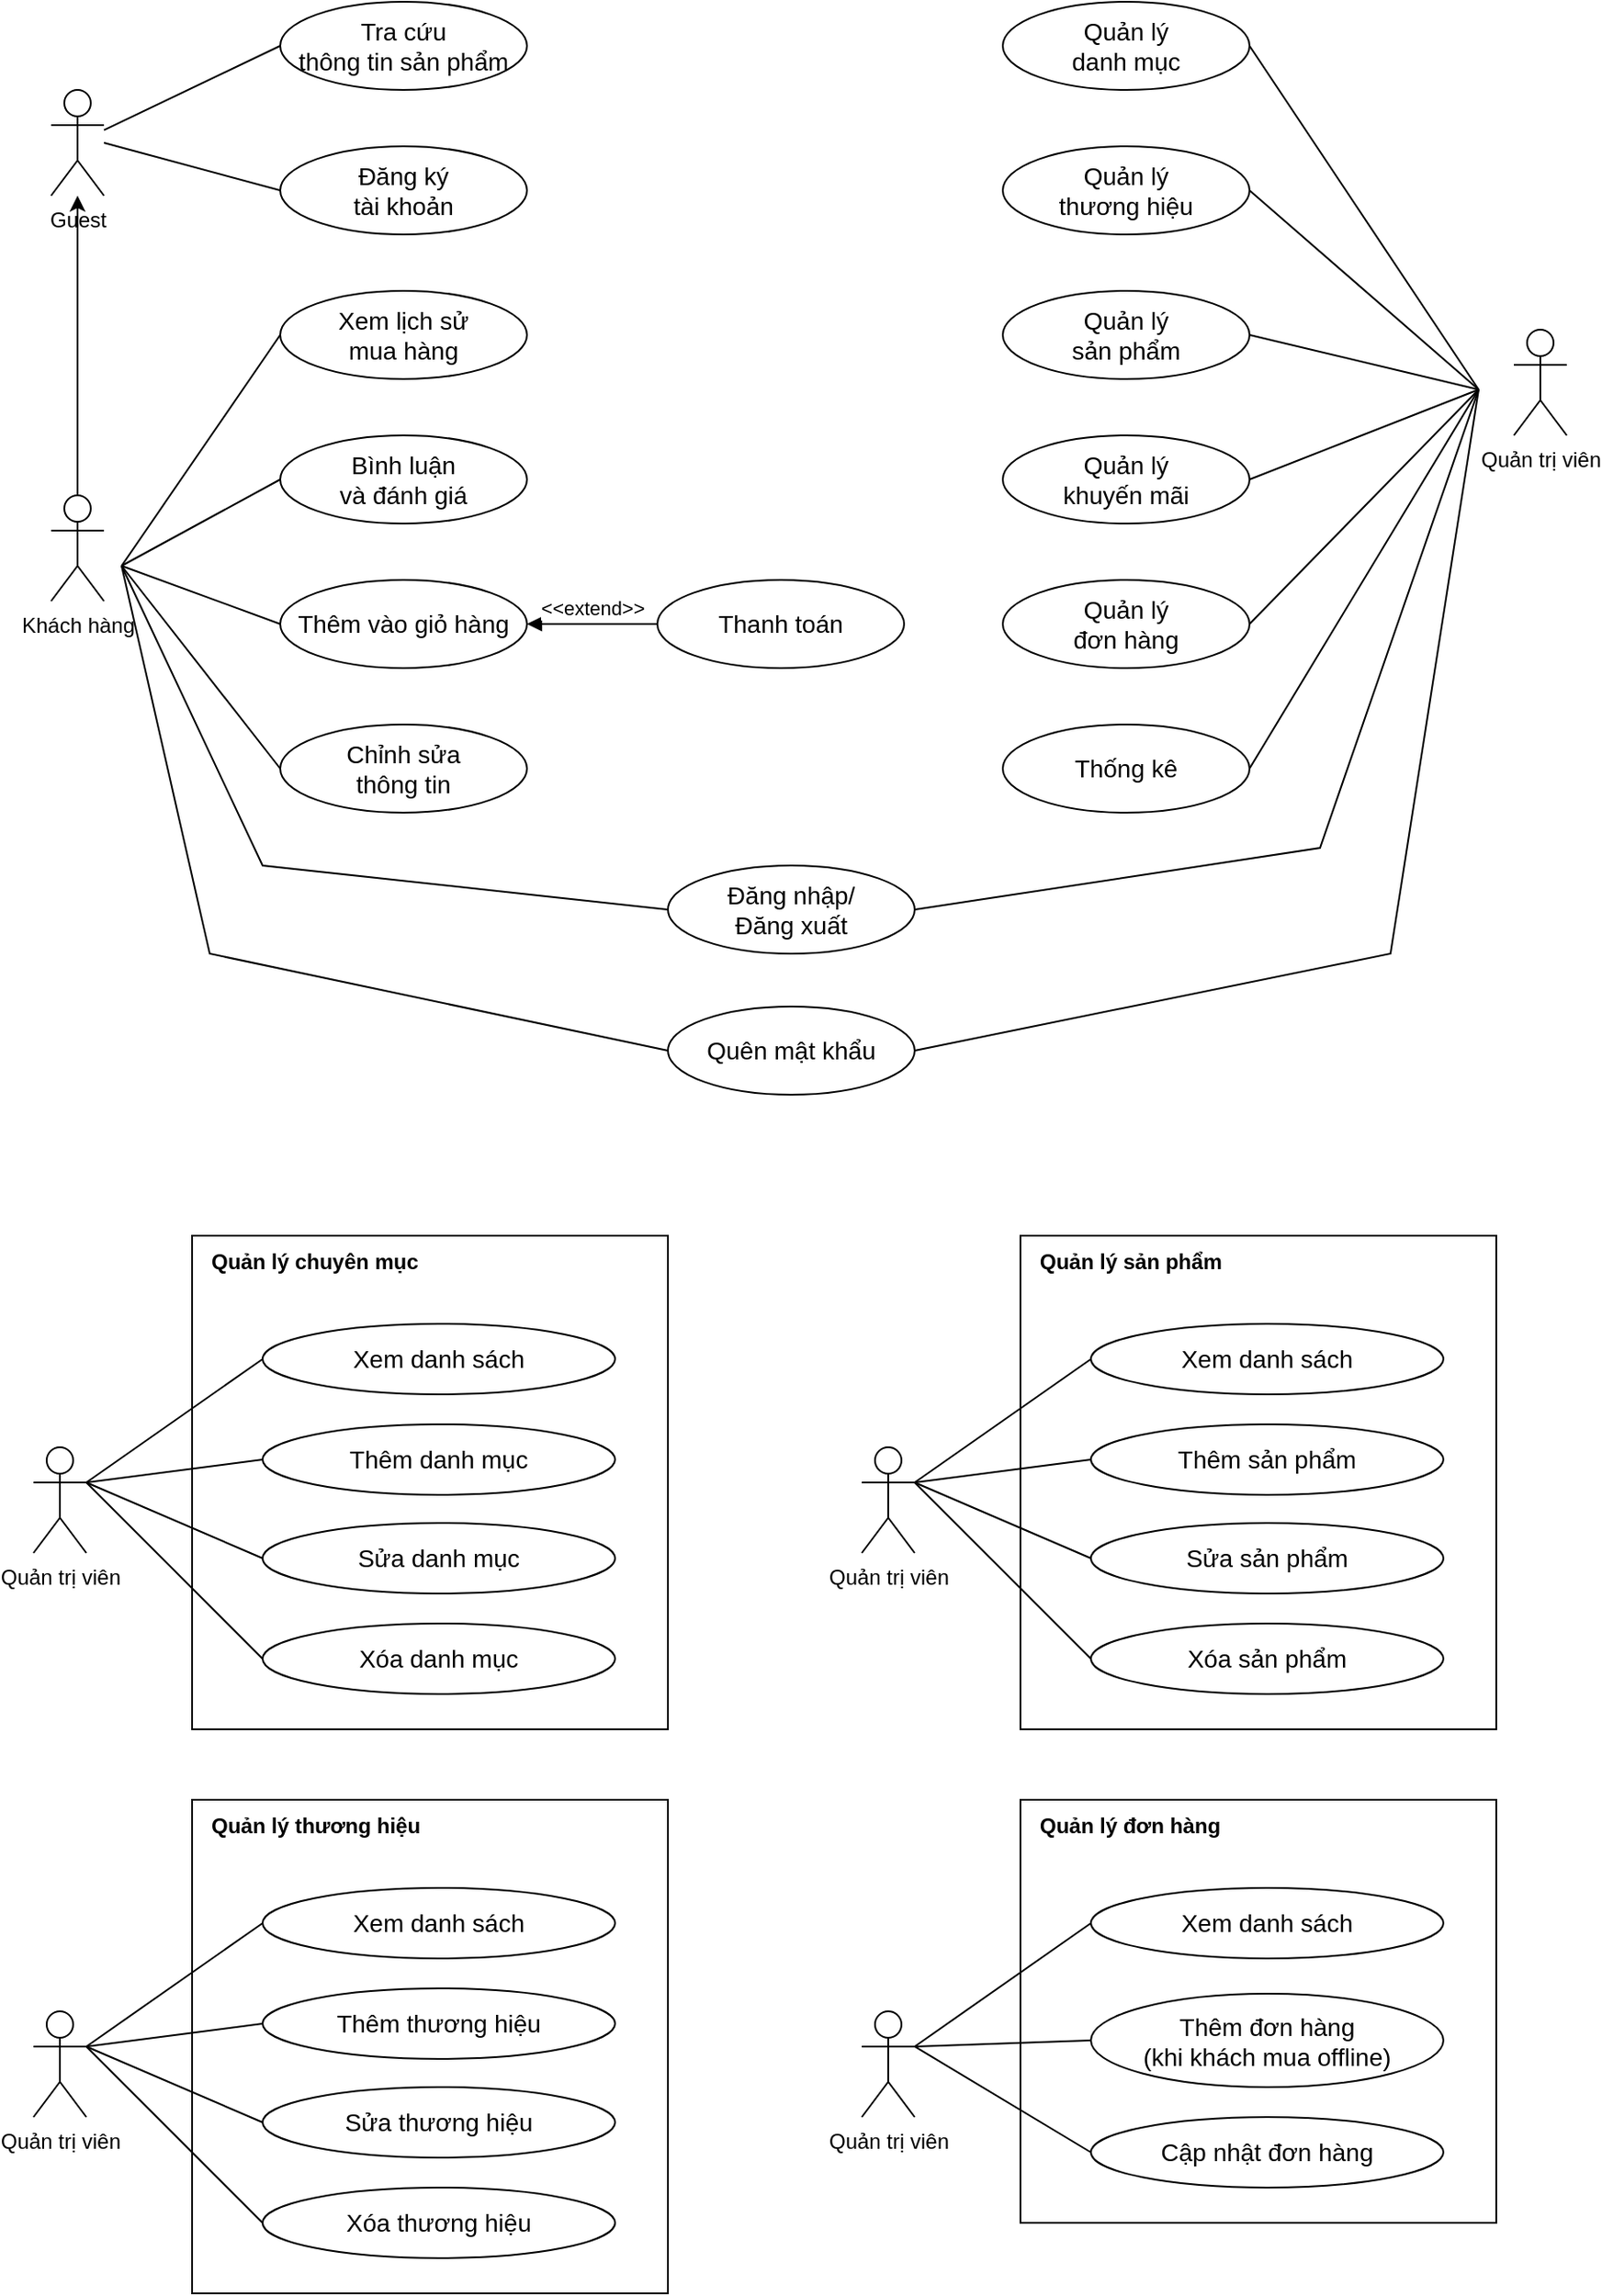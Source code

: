 <mxfile version="15.8.4" type="device"><diagram id="f4rPFD_0CG9aFTFjuu6A" name="Page-1"><mxGraphModel dx="1627" dy="1148" grid="1" gridSize="10" guides="1" tooltips="1" connect="1" arrows="1" fold="1" page="1" pageScale="1" pageWidth="827" pageHeight="1169" math="0" shadow="0"><root><mxCell id="0"/><mxCell id="1" parent="0"/><mxCell id="ZbZLmU2wUbPAI-ZM5q6f-7" value="" style="whiteSpace=wrap;html=1;" parent="1" vertex="1"><mxGeometry x="150" y="760" width="270" height="280" as="geometry"/></mxCell><mxCell id="LE-2ccaYR6yw6ydbii5_-2" value="Tra cứu&lt;br style=&quot;font-size: 14px;&quot;&gt;thông tin sản phẩm" style="ellipse;whiteSpace=wrap;html=1;fontSize=14;" parent="1" vertex="1"><mxGeometry x="200" y="60" width="140" height="50" as="geometry"/></mxCell><mxCell id="tHbScsJZbsTt0I4iJtr2-7" value="" style="rounded=0;orthogonalLoop=1;jettySize=auto;html=1;" parent="1" source="tHbScsJZbsTt0I4iJtr2-4" target="tHbScsJZbsTt0I4iJtr2-6" edge="1"><mxGeometry relative="1" as="geometry"/></mxCell><mxCell id="tHbScsJZbsTt0I4iJtr2-4" value="Khách hàng" style="shape=umlActor;verticalLabelPosition=bottom;verticalAlign=top;html=1;" parent="1" vertex="1"><mxGeometry x="70" y="340" width="30" height="60" as="geometry"/></mxCell><mxCell id="tHbScsJZbsTt0I4iJtr2-11" value="" style="rounded=0;orthogonalLoop=1;jettySize=auto;html=1;fontSize=14;entryX=0;entryY=0.5;entryDx=0;entryDy=0;endArrow=none;" parent="1" source="tHbScsJZbsTt0I4iJtr2-6" target="LE-2ccaYR6yw6ydbii5_-2" edge="1"><mxGeometry relative="1" as="geometry"><mxPoint x="135" y="140" as="targetPoint"/></mxGeometry></mxCell><mxCell id="tHbScsJZbsTt0I4iJtr2-6" value="Guest" style="shape=umlActor;verticalLabelPosition=bottom;verticalAlign=top;html=1;" parent="1" vertex="1"><mxGeometry x="70" y="110" width="30" height="60" as="geometry"/></mxCell><mxCell id="tHbScsJZbsTt0I4iJtr2-9" value="Đăng ký&lt;br&gt;tài khoản" style="ellipse;whiteSpace=wrap;html=1;fontSize=14;" parent="1" vertex="1"><mxGeometry x="200" y="142" width="140" height="50" as="geometry"/></mxCell><mxCell id="tHbScsJZbsTt0I4iJtr2-12" value="" style="rounded=0;orthogonalLoop=1;jettySize=auto;html=1;fontSize=14;entryX=0;entryY=0.5;entryDx=0;entryDy=0;endArrow=none;" parent="1" target="tHbScsJZbsTt0I4iJtr2-9" edge="1"><mxGeometry relative="1" as="geometry"><mxPoint x="100" y="140" as="sourcePoint"/><mxPoint x="230" y="165" as="targetPoint"/></mxGeometry></mxCell><mxCell id="tHbScsJZbsTt0I4iJtr2-16" value="Xem lịch sử&lt;br&gt;mua hàng" style="ellipse;whiteSpace=wrap;html=1;fontSize=14;" parent="1" vertex="1"><mxGeometry x="200" y="224" width="140" height="50" as="geometry"/></mxCell><mxCell id="tHbScsJZbsTt0I4iJtr2-17" value="Bình luận &lt;br&gt;và đánh giá" style="ellipse;whiteSpace=wrap;html=1;fontSize=14;" parent="1" vertex="1"><mxGeometry x="200" y="306" width="140" height="50" as="geometry"/></mxCell><mxCell id="tHbScsJZbsTt0I4iJtr2-18" value="Thêm vào giỏ hàng" style="ellipse;whiteSpace=wrap;html=1;fontSize=14;" parent="1" vertex="1"><mxGeometry x="200" y="388" width="140" height="50" as="geometry"/></mxCell><mxCell id="tHbScsJZbsTt0I4iJtr2-19" value="Đăng nhập/&lt;br&gt;Đăng xuất" style="ellipse;whiteSpace=wrap;html=1;fontSize=14;" parent="1" vertex="1"><mxGeometry x="420" y="550" width="140" height="50" as="geometry"/></mxCell><mxCell id="tHbScsJZbsTt0I4iJtr2-20" value="Chỉnh sửa&lt;br&gt;thông tin" style="ellipse;whiteSpace=wrap;html=1;fontSize=14;" parent="1" vertex="1"><mxGeometry x="200" y="470" width="140" height="50" as="geometry"/></mxCell><mxCell id="tHbScsJZbsTt0I4iJtr2-21" value="Quên mật khẩu" style="ellipse;whiteSpace=wrap;html=1;fontSize=14;" parent="1" vertex="1"><mxGeometry x="420" y="630" width="140" height="50" as="geometry"/></mxCell><mxCell id="tHbScsJZbsTt0I4iJtr2-22" value="Quản trị viên" style="shape=umlActor;verticalLabelPosition=bottom;verticalAlign=top;html=1;" parent="1" vertex="1"><mxGeometry x="900" y="246" width="30" height="60" as="geometry"/></mxCell><mxCell id="tHbScsJZbsTt0I4iJtr2-23" value="" style="rounded=0;orthogonalLoop=1;jettySize=auto;html=1;fontSize=14;entryX=0;entryY=0.5;entryDx=0;entryDy=0;endArrow=none;" parent="1" target="tHbScsJZbsTt0I4iJtr2-16" edge="1"><mxGeometry relative="1" as="geometry"><mxPoint x="110" y="380" as="sourcePoint"/><mxPoint x="230" y="280" as="targetPoint"/></mxGeometry></mxCell><mxCell id="tHbScsJZbsTt0I4iJtr2-24" value="" style="rounded=0;orthogonalLoop=1;jettySize=auto;html=1;fontSize=14;entryX=0;entryY=0.5;entryDx=0;entryDy=0;endArrow=none;" parent="1" target="tHbScsJZbsTt0I4iJtr2-17" edge="1"><mxGeometry relative="1" as="geometry"><mxPoint x="110" y="380" as="sourcePoint"/><mxPoint x="210" y="335" as="targetPoint"/></mxGeometry></mxCell><mxCell id="tHbScsJZbsTt0I4iJtr2-25" value="" style="rounded=0;orthogonalLoop=1;jettySize=auto;html=1;fontSize=14;entryX=0;entryY=0.5;entryDx=0;entryDy=0;endArrow=none;" parent="1" target="tHbScsJZbsTt0I4iJtr2-18" edge="1"><mxGeometry relative="1" as="geometry"><mxPoint x="110" y="380" as="sourcePoint"/><mxPoint x="230" y="420" as="targetPoint"/></mxGeometry></mxCell><mxCell id="tHbScsJZbsTt0I4iJtr2-26" value="" style="rounded=0;orthogonalLoop=1;jettySize=auto;html=1;fontSize=14;entryX=0;entryY=0.5;entryDx=0;entryDy=0;endArrow=none;" parent="1" target="tHbScsJZbsTt0I4iJtr2-20" edge="1"><mxGeometry relative="1" as="geometry"><mxPoint x="110" y="380" as="sourcePoint"/><mxPoint x="230" y="492.5" as="targetPoint"/></mxGeometry></mxCell><mxCell id="tHbScsJZbsTt0I4iJtr2-27" value="Thanh toán" style="ellipse;whiteSpace=wrap;html=1;fontSize=14;" parent="1" vertex="1"><mxGeometry x="414" y="388" width="140" height="50" as="geometry"/></mxCell><mxCell id="tHbScsJZbsTt0I4iJtr2-29" value="&amp;lt;&amp;lt;extend&amp;gt;&amp;gt;" style="html=1;verticalAlign=bottom;endArrow=block;exitX=0;exitY=0.5;exitDx=0;exitDy=0;entryX=1;entryY=0.5;entryDx=0;entryDy=0;" parent="1" source="tHbScsJZbsTt0I4iJtr2-27" target="tHbScsJZbsTt0I4iJtr2-18" edge="1"><mxGeometry width="80" relative="1" as="geometry"><mxPoint x="510" y="306" as="sourcePoint"/><mxPoint x="430" y="306" as="targetPoint"/></mxGeometry></mxCell><mxCell id="tHbScsJZbsTt0I4iJtr2-30" value="Quản lý&lt;br&gt;sản phẩm" style="ellipse;whiteSpace=wrap;html=1;fontSize=14;" parent="1" vertex="1"><mxGeometry x="610" y="224" width="140" height="50" as="geometry"/></mxCell><mxCell id="tHbScsJZbsTt0I4iJtr2-31" value="Quản lý&lt;br&gt;danh mục" style="ellipse;whiteSpace=wrap;html=1;fontSize=14;" parent="1" vertex="1"><mxGeometry x="610" y="60" width="140" height="50" as="geometry"/></mxCell><mxCell id="tHbScsJZbsTt0I4iJtr2-32" value="Quản lý&lt;br&gt;thương hiệu" style="ellipse;whiteSpace=wrap;html=1;fontSize=14;" parent="1" vertex="1"><mxGeometry x="610" y="142" width="140" height="50" as="geometry"/></mxCell><mxCell id="tHbScsJZbsTt0I4iJtr2-33" value="Quản lý&lt;br&gt;khuyến mãi" style="ellipse;whiteSpace=wrap;html=1;fontSize=14;" parent="1" vertex="1"><mxGeometry x="610" y="306" width="140" height="50" as="geometry"/></mxCell><mxCell id="tHbScsJZbsTt0I4iJtr2-34" value="Quản lý&lt;br&gt;đơn hàng" style="ellipse;whiteSpace=wrap;html=1;fontSize=14;" parent="1" vertex="1"><mxGeometry x="610" y="388" width="140" height="50" as="geometry"/></mxCell><mxCell id="tHbScsJZbsTt0I4iJtr2-36" value="" style="rounded=0;orthogonalLoop=1;jettySize=auto;html=1;fontSize=14;endArrow=none;entryX=1;entryY=0.5;entryDx=0;entryDy=0;" parent="1" target="tHbScsJZbsTt0I4iJtr2-30" edge="1"><mxGeometry relative="1" as="geometry"><mxPoint x="880" y="280" as="sourcePoint"/><mxPoint x="840" y="110" as="targetPoint"/></mxGeometry></mxCell><mxCell id="tHbScsJZbsTt0I4iJtr2-43" value="" style="rounded=0;orthogonalLoop=1;jettySize=auto;html=1;fontSize=14;entryX=1;entryY=0.5;entryDx=0;entryDy=0;endArrow=none;" parent="1" target="tHbScsJZbsTt0I4iJtr2-21" edge="1"><mxGeometry relative="1" as="geometry"><mxPoint x="880" y="280" as="sourcePoint"/><mxPoint x="810" y="413" as="targetPoint"/><Array as="points"><mxPoint x="830" y="600"/></Array></mxGeometry></mxCell><mxCell id="tHbScsJZbsTt0I4iJtr2-44" value="" style="rounded=0;orthogonalLoop=1;jettySize=auto;html=1;fontSize=14;entryX=1;entryY=0.5;entryDx=0;entryDy=0;endArrow=none;" parent="1" target="tHbScsJZbsTt0I4iJtr2-19" edge="1"><mxGeometry relative="1" as="geometry"><mxPoint x="880" y="280" as="sourcePoint"/><mxPoint x="584.0" y="655" as="targetPoint"/><Array as="points"><mxPoint x="790" y="540"/></Array></mxGeometry></mxCell><mxCell id="tHbScsJZbsTt0I4iJtr2-45" value="" style="rounded=0;orthogonalLoop=1;jettySize=auto;html=1;fontSize=14;entryX=0;entryY=0.5;entryDx=0;entryDy=0;endArrow=none;" parent="1" target="tHbScsJZbsTt0I4iJtr2-21" edge="1"><mxGeometry relative="1" as="geometry"><mxPoint x="110" y="380" as="sourcePoint"/><mxPoint x="200" y="495" as="targetPoint"/><Array as="points"><mxPoint x="160" y="600"/></Array></mxGeometry></mxCell><mxCell id="tHbScsJZbsTt0I4iJtr2-47" value="" style="rounded=0;orthogonalLoop=1;jettySize=auto;html=1;fontSize=14;entryX=0;entryY=0.5;entryDx=0;entryDy=0;endArrow=none;" parent="1" target="tHbScsJZbsTt0I4iJtr2-19" edge="1"><mxGeometry relative="1" as="geometry"><mxPoint x="110" y="380" as="sourcePoint"/><mxPoint x="200" y="495" as="targetPoint"/><Array as="points"><mxPoint x="190" y="550"/></Array></mxGeometry></mxCell><mxCell id="ZbZLmU2wUbPAI-ZM5q6f-3" value="" style="rounded=0;orthogonalLoop=1;jettySize=auto;html=1;fontSize=14;endArrow=none;entryX=1;entryY=0.5;entryDx=0;entryDy=0;" parent="1" target="tHbScsJZbsTt0I4iJtr2-31" edge="1"><mxGeometry relative="1" as="geometry"><mxPoint x="880" y="280" as="sourcePoint"/><mxPoint x="810" y="142.0" as="targetPoint"/></mxGeometry></mxCell><mxCell id="ZbZLmU2wUbPAI-ZM5q6f-4" value="" style="rounded=0;orthogonalLoop=1;jettySize=auto;html=1;fontSize=14;endArrow=none;entryX=1;entryY=0.5;entryDx=0;entryDy=0;" parent="1" target="tHbScsJZbsTt0I4iJtr2-32" edge="1"><mxGeometry relative="1" as="geometry"><mxPoint x="880" y="280" as="sourcePoint"/><mxPoint x="780" y="170.0" as="targetPoint"/></mxGeometry></mxCell><mxCell id="ZbZLmU2wUbPAI-ZM5q6f-5" value="" style="rounded=0;orthogonalLoop=1;jettySize=auto;html=1;fontSize=14;endArrow=none;entryX=1;entryY=0.5;entryDx=0;entryDy=0;" parent="1" target="tHbScsJZbsTt0I4iJtr2-33" edge="1"><mxGeometry relative="1" as="geometry"><mxPoint x="880" y="280" as="sourcePoint"/><mxPoint x="770" y="306" as="targetPoint"/></mxGeometry></mxCell><mxCell id="ZbZLmU2wUbPAI-ZM5q6f-6" value="" style="rounded=0;orthogonalLoop=1;jettySize=auto;html=1;fontSize=14;endArrow=none;entryX=1;entryY=0.5;entryDx=0;entryDy=0;" parent="1" target="tHbScsJZbsTt0I4iJtr2-34" edge="1"><mxGeometry relative="1" as="geometry"><mxPoint x="880" y="280" as="sourcePoint"/><mxPoint x="750" y="331" as="targetPoint"/></mxGeometry></mxCell><mxCell id="ZbZLmU2wUbPAI-ZM5q6f-12" value="Quản trị viên" style="shape=umlActor;verticalLabelPosition=bottom;verticalAlign=top;html=1;" parent="1" vertex="1"><mxGeometry x="60" y="880" width="30" height="60" as="geometry"/></mxCell><mxCell id="ZbZLmU2wUbPAI-ZM5q6f-16" value="" style="rounded=0;orthogonalLoop=1;jettySize=auto;html=1;fontSize=14;entryX=0;entryY=0.5;entryDx=0;entryDy=0;endArrow=none;exitX=1;exitY=0.333;exitDx=0;exitDy=0;exitPerimeter=0;" parent="1" source="ZbZLmU2wUbPAI-ZM5q6f-12" target="ZbZLmU2wUbPAI-ZM5q6f-13" edge="1"><mxGeometry relative="1" as="geometry"><mxPoint x="110" y="400" as="sourcePoint"/><mxPoint x="420" y="675" as="targetPoint"/></mxGeometry></mxCell><mxCell id="ZbZLmU2wUbPAI-ZM5q6f-17" value="" style="rounded=0;orthogonalLoop=1;jettySize=auto;html=1;fontSize=14;entryX=0;entryY=0.5;entryDx=0;entryDy=0;endArrow=none;exitX=1;exitY=0.333;exitDx=0;exitDy=0;exitPerimeter=0;" parent="1" source="ZbZLmU2wUbPAI-ZM5q6f-12" target="ZbZLmU2wUbPAI-ZM5q6f-14" edge="1"><mxGeometry relative="1" as="geometry"><mxPoint x="90" y="860" as="sourcePoint"/><mxPoint x="190" y="820" as="targetPoint"/></mxGeometry></mxCell><mxCell id="ZbZLmU2wUbPAI-ZM5q6f-18" value="" style="rounded=0;orthogonalLoop=1;jettySize=auto;html=1;fontSize=14;entryX=0;entryY=0.5;entryDx=0;entryDy=0;endArrow=none;exitX=1;exitY=0.333;exitDx=0;exitDy=0;exitPerimeter=0;" parent="1" source="ZbZLmU2wUbPAI-ZM5q6f-12" target="ZbZLmU2wUbPAI-ZM5q6f-15" edge="1"><mxGeometry relative="1" as="geometry"><mxPoint x="90" y="860" as="sourcePoint"/><mxPoint x="190" y="880" as="targetPoint"/></mxGeometry></mxCell><mxCell id="ZbZLmU2wUbPAI-ZM5q6f-46" value="Thống kê" style="ellipse;whiteSpace=wrap;html=1;fontSize=14;" parent="1" vertex="1"><mxGeometry x="610" y="470" width="140" height="50" as="geometry"/></mxCell><mxCell id="ZbZLmU2wUbPAI-ZM5q6f-47" value="" style="rounded=0;orthogonalLoop=1;jettySize=auto;html=1;fontSize=14;endArrow=none;entryX=1;entryY=0.5;entryDx=0;entryDy=0;" parent="1" target="ZbZLmU2wUbPAI-ZM5q6f-46" edge="1"><mxGeometry relative="1" as="geometry"><mxPoint x="880" y="280" as="sourcePoint"/><mxPoint x="750" y="413" as="targetPoint"/></mxGeometry></mxCell><mxCell id="ZbZLmU2wUbPAI-ZM5q6f-10" value="Quản lý chuyên mục" style="text;html=1;strokeColor=none;fillColor=none;align=left;verticalAlign=middle;whiteSpace=wrap;rounded=0;fontStyle=1" parent="1" vertex="1"><mxGeometry x="158.83" y="760" width="211.77" height="30" as="geometry"/></mxCell><mxCell id="ZbZLmU2wUbPAI-ZM5q6f-13" value="Thêm danh mục" style="ellipse;whiteSpace=wrap;html=1;fontSize=14;" parent="1" vertex="1"><mxGeometry x="190" y="867" width="200" height="40" as="geometry"/></mxCell><mxCell id="ZbZLmU2wUbPAI-ZM5q6f-14" value="Sửa danh mục" style="ellipse;whiteSpace=wrap;html=1;fontSize=14;" parent="1" vertex="1"><mxGeometry x="190" y="923" width="200" height="40" as="geometry"/></mxCell><mxCell id="ZbZLmU2wUbPAI-ZM5q6f-15" value="Xem danh sách" style="ellipse;whiteSpace=wrap;html=1;fontSize=14;" parent="1" vertex="1"><mxGeometry x="190" y="810" width="200" height="40" as="geometry"/></mxCell><mxCell id="ZbZLmU2wUbPAI-ZM5q6f-48" value="Xóa danh mục" style="ellipse;whiteSpace=wrap;html=1;fontSize=14;" parent="1" vertex="1"><mxGeometry x="190" y="980" width="200" height="40" as="geometry"/></mxCell><mxCell id="ZbZLmU2wUbPAI-ZM5q6f-49" value="" style="rounded=0;orthogonalLoop=1;jettySize=auto;html=1;fontSize=14;entryX=0;entryY=0.5;entryDx=0;entryDy=0;endArrow=none;exitX=1;exitY=0.333;exitDx=0;exitDy=0;exitPerimeter=0;" parent="1" source="ZbZLmU2wUbPAI-ZM5q6f-12" target="ZbZLmU2wUbPAI-ZM5q6f-48" edge="1"><mxGeometry relative="1" as="geometry"><mxPoint x="90.0" y="860.0" as="sourcePoint"/><mxPoint x="190.0" y="933" as="targetPoint"/></mxGeometry></mxCell><mxCell id="ZbZLmU2wUbPAI-ZM5q6f-61" value="" style="whiteSpace=wrap;html=1;" parent="1" vertex="1"><mxGeometry x="150" y="1080" width="270" height="280" as="geometry"/></mxCell><mxCell id="ZbZLmU2wUbPAI-ZM5q6f-62" value="Quản trị viên" style="shape=umlActor;verticalLabelPosition=bottom;verticalAlign=top;html=1;" parent="1" vertex="1"><mxGeometry x="60" y="1200" width="30" height="60" as="geometry"/></mxCell><mxCell id="ZbZLmU2wUbPAI-ZM5q6f-63" value="" style="rounded=0;orthogonalLoop=1;jettySize=auto;html=1;fontSize=14;entryX=0;entryY=0.5;entryDx=0;entryDy=0;endArrow=none;exitX=1;exitY=0.333;exitDx=0;exitDy=0;exitPerimeter=0;" parent="1" source="ZbZLmU2wUbPAI-ZM5q6f-62" target="ZbZLmU2wUbPAI-ZM5q6f-67" edge="1"><mxGeometry relative="1" as="geometry"><mxPoint x="110" y="720" as="sourcePoint"/><mxPoint x="420" y="995" as="targetPoint"/></mxGeometry></mxCell><mxCell id="ZbZLmU2wUbPAI-ZM5q6f-64" value="" style="rounded=0;orthogonalLoop=1;jettySize=auto;html=1;fontSize=14;entryX=0;entryY=0.5;entryDx=0;entryDy=0;endArrow=none;exitX=1;exitY=0.333;exitDx=0;exitDy=0;exitPerimeter=0;" parent="1" source="ZbZLmU2wUbPAI-ZM5q6f-62" target="ZbZLmU2wUbPAI-ZM5q6f-68" edge="1"><mxGeometry relative="1" as="geometry"><mxPoint x="90" y="1180" as="sourcePoint"/><mxPoint x="190" y="1140" as="targetPoint"/></mxGeometry></mxCell><mxCell id="ZbZLmU2wUbPAI-ZM5q6f-65" value="" style="rounded=0;orthogonalLoop=1;jettySize=auto;html=1;fontSize=14;entryX=0;entryY=0.5;entryDx=0;entryDy=0;endArrow=none;exitX=1;exitY=0.333;exitDx=0;exitDy=0;exitPerimeter=0;" parent="1" source="ZbZLmU2wUbPAI-ZM5q6f-62" target="ZbZLmU2wUbPAI-ZM5q6f-69" edge="1"><mxGeometry relative="1" as="geometry"><mxPoint x="90" y="1180" as="sourcePoint"/><mxPoint x="190" y="1200" as="targetPoint"/></mxGeometry></mxCell><mxCell id="ZbZLmU2wUbPAI-ZM5q6f-66" value="Quản lý thương hiệu" style="text;html=1;strokeColor=none;fillColor=none;align=left;verticalAlign=middle;whiteSpace=wrap;rounded=0;fontStyle=1" parent="1" vertex="1"><mxGeometry x="158.83" y="1080" width="211.77" height="30" as="geometry"/></mxCell><mxCell id="ZbZLmU2wUbPAI-ZM5q6f-67" value="Thêm thương hiệu" style="ellipse;whiteSpace=wrap;html=1;fontSize=14;" parent="1" vertex="1"><mxGeometry x="190" y="1187" width="200" height="40" as="geometry"/></mxCell><mxCell id="ZbZLmU2wUbPAI-ZM5q6f-68" value="Sửa thương hiệu" style="ellipse;whiteSpace=wrap;html=1;fontSize=14;" parent="1" vertex="1"><mxGeometry x="190" y="1243" width="200" height="40" as="geometry"/></mxCell><mxCell id="ZbZLmU2wUbPAI-ZM5q6f-69" value="Xem danh sách" style="ellipse;whiteSpace=wrap;html=1;fontSize=14;" parent="1" vertex="1"><mxGeometry x="190" y="1130" width="200" height="40" as="geometry"/></mxCell><mxCell id="ZbZLmU2wUbPAI-ZM5q6f-70" value="Xóa thương hiệu" style="ellipse;whiteSpace=wrap;html=1;fontSize=14;" parent="1" vertex="1"><mxGeometry x="190" y="1300" width="200" height="40" as="geometry"/></mxCell><mxCell id="ZbZLmU2wUbPAI-ZM5q6f-71" value="" style="rounded=0;orthogonalLoop=1;jettySize=auto;html=1;fontSize=14;entryX=0;entryY=0.5;entryDx=0;entryDy=0;endArrow=none;exitX=1;exitY=0.333;exitDx=0;exitDy=0;exitPerimeter=0;" parent="1" source="ZbZLmU2wUbPAI-ZM5q6f-62" target="ZbZLmU2wUbPAI-ZM5q6f-70" edge="1"><mxGeometry relative="1" as="geometry"><mxPoint x="90.0" y="1180.0" as="sourcePoint"/><mxPoint x="190.0" y="1253" as="targetPoint"/></mxGeometry></mxCell><mxCell id="ZbZLmU2wUbPAI-ZM5q6f-72" value="" style="whiteSpace=wrap;html=1;" parent="1" vertex="1"><mxGeometry x="620" y="760" width="270" height="280" as="geometry"/></mxCell><mxCell id="ZbZLmU2wUbPAI-ZM5q6f-73" value="Quản trị viên" style="shape=umlActor;verticalLabelPosition=bottom;verticalAlign=top;html=1;" parent="1" vertex="1"><mxGeometry x="530" y="880" width="30" height="60" as="geometry"/></mxCell><mxCell id="ZbZLmU2wUbPAI-ZM5q6f-74" value="" style="rounded=0;orthogonalLoop=1;jettySize=auto;html=1;fontSize=14;entryX=0;entryY=0.5;entryDx=0;entryDy=0;endArrow=none;exitX=1;exitY=0.333;exitDx=0;exitDy=0;exitPerimeter=0;" parent="1" source="ZbZLmU2wUbPAI-ZM5q6f-73" target="ZbZLmU2wUbPAI-ZM5q6f-78" edge="1"><mxGeometry relative="1" as="geometry"><mxPoint x="580" y="400" as="sourcePoint"/><mxPoint x="890" y="675" as="targetPoint"/></mxGeometry></mxCell><mxCell id="ZbZLmU2wUbPAI-ZM5q6f-75" value="" style="rounded=0;orthogonalLoop=1;jettySize=auto;html=1;fontSize=14;entryX=0;entryY=0.5;entryDx=0;entryDy=0;endArrow=none;exitX=1;exitY=0.333;exitDx=0;exitDy=0;exitPerimeter=0;" parent="1" source="ZbZLmU2wUbPAI-ZM5q6f-73" target="ZbZLmU2wUbPAI-ZM5q6f-79" edge="1"><mxGeometry relative="1" as="geometry"><mxPoint x="560" y="860" as="sourcePoint"/><mxPoint x="660" y="820" as="targetPoint"/></mxGeometry></mxCell><mxCell id="ZbZLmU2wUbPAI-ZM5q6f-76" value="" style="rounded=0;orthogonalLoop=1;jettySize=auto;html=1;fontSize=14;entryX=0;entryY=0.5;entryDx=0;entryDy=0;endArrow=none;exitX=1;exitY=0.333;exitDx=0;exitDy=0;exitPerimeter=0;" parent="1" source="ZbZLmU2wUbPAI-ZM5q6f-73" target="ZbZLmU2wUbPAI-ZM5q6f-80" edge="1"><mxGeometry relative="1" as="geometry"><mxPoint x="560" y="860" as="sourcePoint"/><mxPoint x="660" y="880" as="targetPoint"/></mxGeometry></mxCell><mxCell id="ZbZLmU2wUbPAI-ZM5q6f-77" value="Quản lý sản phẩm" style="text;html=1;strokeColor=none;fillColor=none;align=left;verticalAlign=middle;whiteSpace=wrap;rounded=0;fontStyle=1" parent="1" vertex="1"><mxGeometry x="628.83" y="760" width="211.77" height="30" as="geometry"/></mxCell><mxCell id="ZbZLmU2wUbPAI-ZM5q6f-78" value="Thêm sản phẩm" style="ellipse;whiteSpace=wrap;html=1;fontSize=14;" parent="1" vertex="1"><mxGeometry x="660" y="867" width="200" height="40" as="geometry"/></mxCell><mxCell id="ZbZLmU2wUbPAI-ZM5q6f-79" value="Sửa sản phẩm" style="ellipse;whiteSpace=wrap;html=1;fontSize=14;" parent="1" vertex="1"><mxGeometry x="660" y="923" width="200" height="40" as="geometry"/></mxCell><mxCell id="ZbZLmU2wUbPAI-ZM5q6f-80" value="Xem danh sách" style="ellipse;whiteSpace=wrap;html=1;fontSize=14;" parent="1" vertex="1"><mxGeometry x="660" y="810" width="200" height="40" as="geometry"/></mxCell><mxCell id="ZbZLmU2wUbPAI-ZM5q6f-81" value="Xóa sản phẩm" style="ellipse;whiteSpace=wrap;html=1;fontSize=14;" parent="1" vertex="1"><mxGeometry x="660" y="980" width="200" height="40" as="geometry"/></mxCell><mxCell id="ZbZLmU2wUbPAI-ZM5q6f-82" value="" style="rounded=0;orthogonalLoop=1;jettySize=auto;html=1;fontSize=14;entryX=0;entryY=0.5;entryDx=0;entryDy=0;endArrow=none;exitX=1;exitY=0.333;exitDx=0;exitDy=0;exitPerimeter=0;" parent="1" source="ZbZLmU2wUbPAI-ZM5q6f-73" target="ZbZLmU2wUbPAI-ZM5q6f-81" edge="1"><mxGeometry relative="1" as="geometry"><mxPoint x="560.0" y="860.0" as="sourcePoint"/><mxPoint x="660.0" y="933" as="targetPoint"/></mxGeometry></mxCell><mxCell id="ZbZLmU2wUbPAI-ZM5q6f-83" value="" style="whiteSpace=wrap;html=1;" parent="1" vertex="1"><mxGeometry x="620" y="1080" width="270" height="240" as="geometry"/></mxCell><mxCell id="ZbZLmU2wUbPAI-ZM5q6f-84" value="Quản trị viên" style="shape=umlActor;verticalLabelPosition=bottom;verticalAlign=top;html=1;" parent="1" vertex="1"><mxGeometry x="530" y="1200" width="30" height="60" as="geometry"/></mxCell><mxCell id="ZbZLmU2wUbPAI-ZM5q6f-85" value="" style="rounded=0;orthogonalLoop=1;jettySize=auto;html=1;fontSize=14;entryX=0;entryY=0.5;entryDx=0;entryDy=0;endArrow=none;exitX=1;exitY=0.333;exitDx=0;exitDy=0;exitPerimeter=0;" parent="1" source="ZbZLmU2wUbPAI-ZM5q6f-84" target="ZbZLmU2wUbPAI-ZM5q6f-89" edge="1"><mxGeometry relative="1" as="geometry"><mxPoint x="580" y="720" as="sourcePoint"/><mxPoint x="890" y="995" as="targetPoint"/></mxGeometry></mxCell><mxCell id="ZbZLmU2wUbPAI-ZM5q6f-86" value="" style="rounded=0;orthogonalLoop=1;jettySize=auto;html=1;fontSize=14;entryX=0;entryY=0.5;entryDx=0;entryDy=0;endArrow=none;exitX=1;exitY=0.333;exitDx=0;exitDy=0;exitPerimeter=0;" parent="1" source="ZbZLmU2wUbPAI-ZM5q6f-84" target="ZbZLmU2wUbPAI-ZM5q6f-90" edge="1"><mxGeometry relative="1" as="geometry"><mxPoint x="560" y="1180" as="sourcePoint"/><mxPoint x="660" y="1140" as="targetPoint"/></mxGeometry></mxCell><mxCell id="ZbZLmU2wUbPAI-ZM5q6f-87" value="" style="rounded=0;orthogonalLoop=1;jettySize=auto;html=1;fontSize=14;entryX=0;entryY=0.5;entryDx=0;entryDy=0;endArrow=none;exitX=1;exitY=0.333;exitDx=0;exitDy=0;exitPerimeter=0;" parent="1" source="ZbZLmU2wUbPAI-ZM5q6f-84" target="ZbZLmU2wUbPAI-ZM5q6f-91" edge="1"><mxGeometry relative="1" as="geometry"><mxPoint x="560" y="1180" as="sourcePoint"/><mxPoint x="660" y="1200" as="targetPoint"/></mxGeometry></mxCell><mxCell id="ZbZLmU2wUbPAI-ZM5q6f-88" value="Quản lý đơn hàng" style="text;html=1;strokeColor=none;fillColor=none;align=left;verticalAlign=middle;whiteSpace=wrap;rounded=0;fontStyle=1" parent="1" vertex="1"><mxGeometry x="628.83" y="1080" width="211.77" height="30" as="geometry"/></mxCell><mxCell id="ZbZLmU2wUbPAI-ZM5q6f-89" value="Thêm đơn hàng &lt;br&gt;(khi khách mua offline)" style="ellipse;whiteSpace=wrap;html=1;fontSize=14;" parent="1" vertex="1"><mxGeometry x="660" y="1190" width="200" height="53" as="geometry"/></mxCell><mxCell id="ZbZLmU2wUbPAI-ZM5q6f-90" value="Cập nhật đơn hàng" style="ellipse;whiteSpace=wrap;html=1;fontSize=14;" parent="1" vertex="1"><mxGeometry x="660" y="1260" width="200" height="40" as="geometry"/></mxCell><mxCell id="ZbZLmU2wUbPAI-ZM5q6f-91" value="Xem danh sách" style="ellipse;whiteSpace=wrap;html=1;fontSize=14;" parent="1" vertex="1"><mxGeometry x="660" y="1130" width="200" height="40" as="geometry"/></mxCell></root></mxGraphModel></diagram></mxfile>